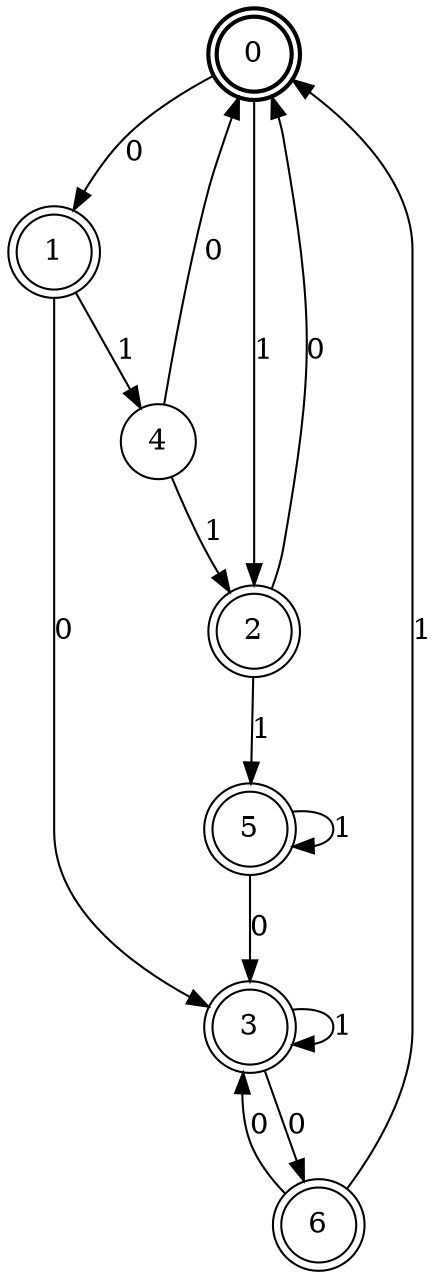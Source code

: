 digraph Automat {
    node [shape = circle];
    0 [style = "bold"];
    0 [peripheries=2]
    0 -> 1 [label = "0"];
    0 -> 2 [label = "1"];
    1 [peripheries=2]
    1 -> 3 [label = "0"];
    1 -> 4 [label = "1"];
    2 [peripheries=2]
    2 -> 0 [label = "0"];
    2 -> 5 [label = "1"];
    3 [peripheries=2]
    3 -> 6 [label = "0"];
    3 -> 3 [label = "1"];
    4 -> 0 [label = "0"];
    4 -> 2 [label = "1"];
    5 [peripheries=2]
    5 -> 3 [label = "0"];
    5 -> 5 [label = "1"];
    6 [peripheries=2]
    6 -> 3 [label = "0"];
    6 -> 0 [label = "1"];
}
